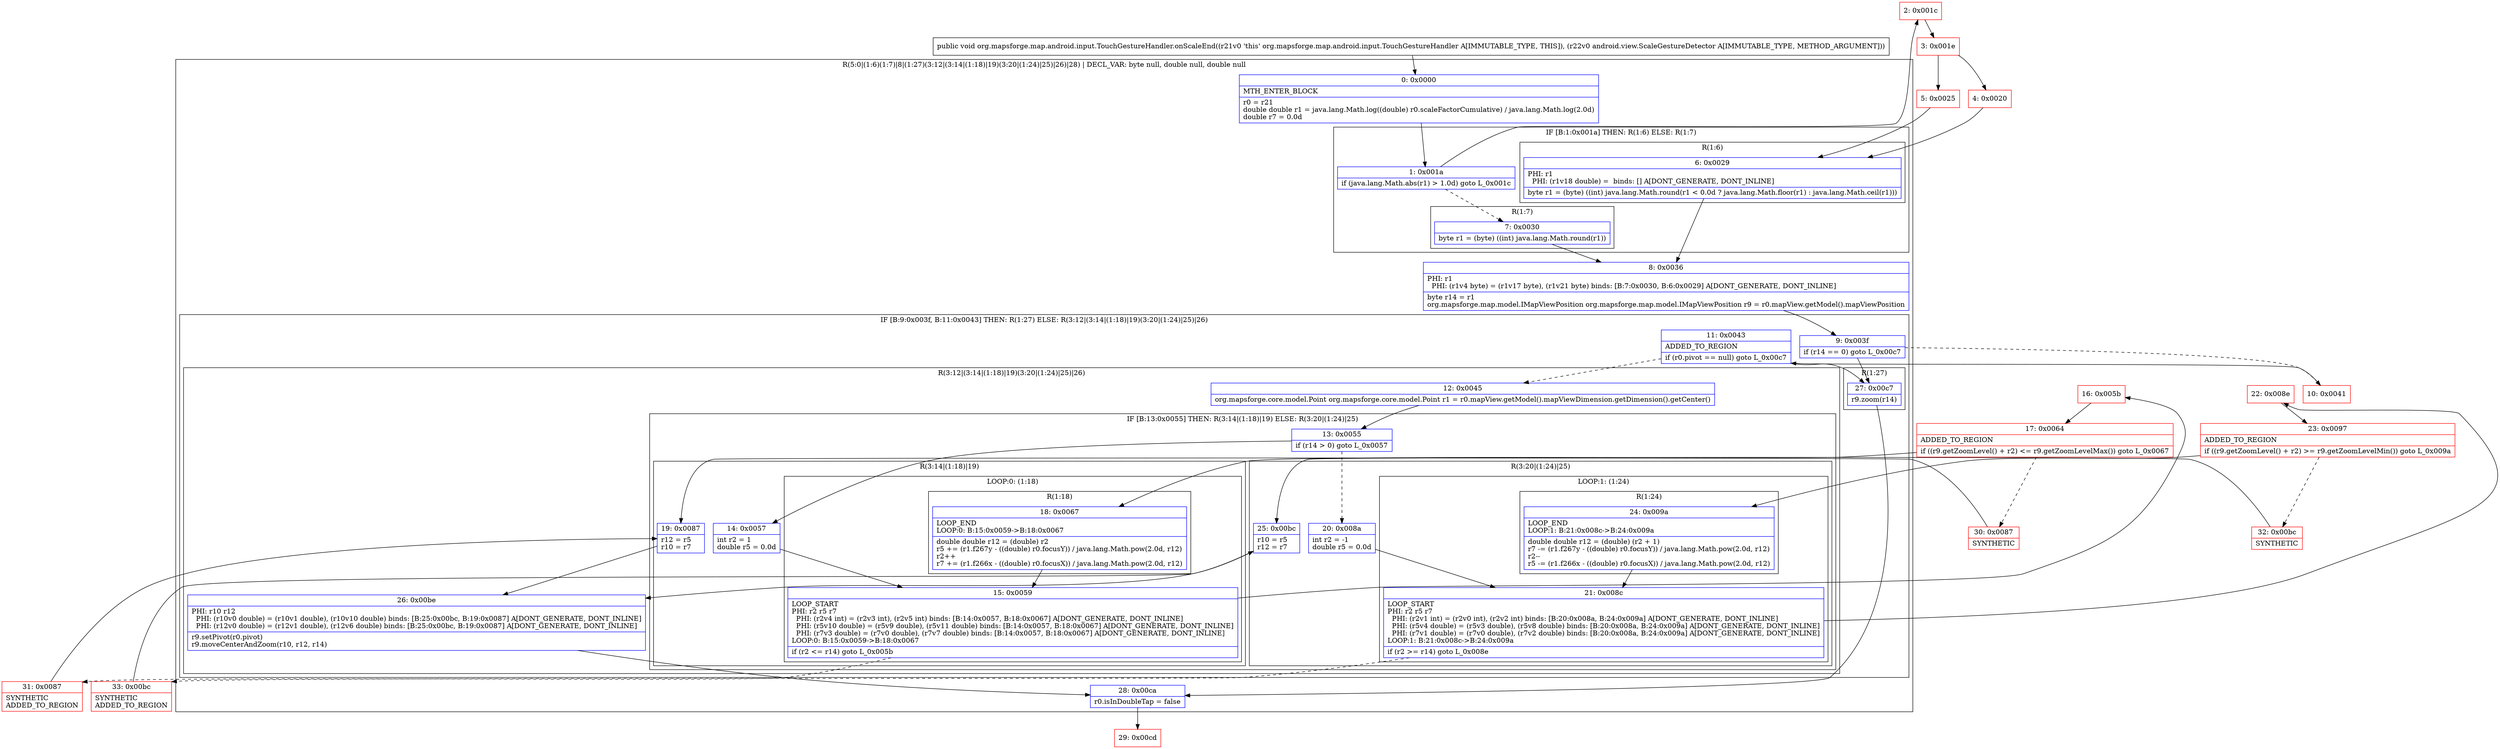 digraph "CFG fororg.mapsforge.map.android.input.TouchGestureHandler.onScaleEnd(Landroid\/view\/ScaleGestureDetector;)V" {
subgraph cluster_Region_773506356 {
label = "R(5:0|(1:6)(1:7)|8|(1:27)(3:12|(3:14|(1:18)|19)(3:20|(1:24)|25)|26)|28) | DECL_VAR: byte null, double null, double null\l";
node [shape=record,color=blue];
Node_0 [shape=record,label="{0\:\ 0x0000|MTH_ENTER_BLOCK\l|r0 = r21\ldouble double r1 = java.lang.Math.log((double) r0.scaleFactorCumulative) \/ java.lang.Math.log(2.0d)\ldouble r7 = 0.0d\l}"];
subgraph cluster_IfRegion_1809030877 {
label = "IF [B:1:0x001a] THEN: R(1:6) ELSE: R(1:7)";
node [shape=record,color=blue];
Node_1 [shape=record,label="{1\:\ 0x001a|if (java.lang.Math.abs(r1) \> 1.0d) goto L_0x001c\l}"];
subgraph cluster_Region_765426098 {
label = "R(1:6)";
node [shape=record,color=blue];
Node_6 [shape=record,label="{6\:\ 0x0029|PHI: r1 \l  PHI: (r1v18 double) =  binds: [] A[DONT_GENERATE, DONT_INLINE]\l|byte r1 = (byte) ((int) java.lang.Math.round(r1 \< 0.0d ? java.lang.Math.floor(r1) : java.lang.Math.ceil(r1)))\l}"];
}
subgraph cluster_Region_1735891618 {
label = "R(1:7)";
node [shape=record,color=blue];
Node_7 [shape=record,label="{7\:\ 0x0030|byte r1 = (byte) ((int) java.lang.Math.round(r1))\l}"];
}
}
Node_8 [shape=record,label="{8\:\ 0x0036|PHI: r1 \l  PHI: (r1v4 byte) = (r1v17 byte), (r1v21 byte) binds: [B:7:0x0030, B:6:0x0029] A[DONT_GENERATE, DONT_INLINE]\l|byte r14 = r1\lorg.mapsforge.map.model.IMapViewPosition org.mapsforge.map.model.IMapViewPosition r9 = r0.mapView.getModel().mapViewPosition\l}"];
subgraph cluster_IfRegion_483787109 {
label = "IF [B:9:0x003f, B:11:0x0043] THEN: R(1:27) ELSE: R(3:12|(3:14|(1:18)|19)(3:20|(1:24)|25)|26)";
node [shape=record,color=blue];
Node_9 [shape=record,label="{9\:\ 0x003f|if (r14 == 0) goto L_0x00c7\l}"];
Node_11 [shape=record,label="{11\:\ 0x0043|ADDED_TO_REGION\l|if (r0.pivot == null) goto L_0x00c7\l}"];
subgraph cluster_Region_2553398 {
label = "R(1:27)";
node [shape=record,color=blue];
Node_27 [shape=record,label="{27\:\ 0x00c7|r9.zoom(r14)\l}"];
}
subgraph cluster_Region_157538832 {
label = "R(3:12|(3:14|(1:18)|19)(3:20|(1:24)|25)|26)";
node [shape=record,color=blue];
Node_12 [shape=record,label="{12\:\ 0x0045|org.mapsforge.core.model.Point org.mapsforge.core.model.Point r1 = r0.mapView.getModel().mapViewDimension.getDimension().getCenter()\l}"];
subgraph cluster_IfRegion_1871950523 {
label = "IF [B:13:0x0055] THEN: R(3:14|(1:18)|19) ELSE: R(3:20|(1:24)|25)";
node [shape=record,color=blue];
Node_13 [shape=record,label="{13\:\ 0x0055|if (r14 \> 0) goto L_0x0057\l}"];
subgraph cluster_Region_1695746530 {
label = "R(3:14|(1:18)|19)";
node [shape=record,color=blue];
Node_14 [shape=record,label="{14\:\ 0x0057|int r2 = 1\ldouble r5 = 0.0d\l}"];
subgraph cluster_LoopRegion_305330866 {
label = "LOOP:0: (1:18)";
node [shape=record,color=blue];
Node_15 [shape=record,label="{15\:\ 0x0059|LOOP_START\lPHI: r2 r5 r7 \l  PHI: (r2v4 int) = (r2v3 int), (r2v5 int) binds: [B:14:0x0057, B:18:0x0067] A[DONT_GENERATE, DONT_INLINE]\l  PHI: (r5v10 double) = (r5v9 double), (r5v11 double) binds: [B:14:0x0057, B:18:0x0067] A[DONT_GENERATE, DONT_INLINE]\l  PHI: (r7v3 double) = (r7v0 double), (r7v7 double) binds: [B:14:0x0057, B:18:0x0067] A[DONT_GENERATE, DONT_INLINE]\lLOOP:0: B:15:0x0059\-\>B:18:0x0067\l|if (r2 \<= r14) goto L_0x005b\l}"];
subgraph cluster_Region_1752072257 {
label = "R(1:18)";
node [shape=record,color=blue];
Node_18 [shape=record,label="{18\:\ 0x0067|LOOP_END\lLOOP:0: B:15:0x0059\-\>B:18:0x0067\l|double double r12 = (double) r2\lr5 += (r1.f267y \- ((double) r0.focusY)) \/ java.lang.Math.pow(2.0d, r12)\lr2++\lr7 += (r1.f266x \- ((double) r0.focusX)) \/ java.lang.Math.pow(2.0d, r12)\l}"];
}
}
Node_19 [shape=record,label="{19\:\ 0x0087|r12 = r5\lr10 = r7\l}"];
}
subgraph cluster_Region_1055532567 {
label = "R(3:20|(1:24)|25)";
node [shape=record,color=blue];
Node_20 [shape=record,label="{20\:\ 0x008a|int r2 = \-1\ldouble r5 = 0.0d\l}"];
subgraph cluster_LoopRegion_1052974264 {
label = "LOOP:1: (1:24)";
node [shape=record,color=blue];
Node_21 [shape=record,label="{21\:\ 0x008c|LOOP_START\lPHI: r2 r5 r7 \l  PHI: (r2v1 int) = (r2v0 int), (r2v2 int) binds: [B:20:0x008a, B:24:0x009a] A[DONT_GENERATE, DONT_INLINE]\l  PHI: (r5v4 double) = (r5v3 double), (r5v8 double) binds: [B:20:0x008a, B:24:0x009a] A[DONT_GENERATE, DONT_INLINE]\l  PHI: (r7v1 double) = (r7v0 double), (r7v2 double) binds: [B:20:0x008a, B:24:0x009a] A[DONT_GENERATE, DONT_INLINE]\lLOOP:1: B:21:0x008c\-\>B:24:0x009a\l|if (r2 \>= r14) goto L_0x008e\l}"];
subgraph cluster_Region_532467741 {
label = "R(1:24)";
node [shape=record,color=blue];
Node_24 [shape=record,label="{24\:\ 0x009a|LOOP_END\lLOOP:1: B:21:0x008c\-\>B:24:0x009a\l|double double r12 = (double) (r2 + 1)\lr7 \-= (r1.f267y \- ((double) r0.focusY)) \/ java.lang.Math.pow(2.0d, r12)\lr2\-\-\lr5 \-= (r1.f266x \- ((double) r0.focusX)) \/ java.lang.Math.pow(2.0d, r12)\l}"];
}
}
Node_25 [shape=record,label="{25\:\ 0x00bc|r10 = r5\lr12 = r7\l}"];
}
}
Node_26 [shape=record,label="{26\:\ 0x00be|PHI: r10 r12 \l  PHI: (r10v0 double) = (r10v1 double), (r10v10 double) binds: [B:25:0x00bc, B:19:0x0087] A[DONT_GENERATE, DONT_INLINE]\l  PHI: (r12v0 double) = (r12v1 double), (r12v6 double) binds: [B:25:0x00bc, B:19:0x0087] A[DONT_GENERATE, DONT_INLINE]\l|r9.setPivot(r0.pivot)\lr9.moveCenterAndZoom(r10, r12, r14)\l}"];
}
}
Node_28 [shape=record,label="{28\:\ 0x00ca|r0.isInDoubleTap = false\l}"];
}
Node_2 [shape=record,color=red,label="{2\:\ 0x001c}"];
Node_3 [shape=record,color=red,label="{3\:\ 0x001e}"];
Node_4 [shape=record,color=red,label="{4\:\ 0x0020}"];
Node_5 [shape=record,color=red,label="{5\:\ 0x0025}"];
Node_10 [shape=record,color=red,label="{10\:\ 0x0041}"];
Node_16 [shape=record,color=red,label="{16\:\ 0x005b}"];
Node_17 [shape=record,color=red,label="{17\:\ 0x0064|ADDED_TO_REGION\l|if ((r9.getZoomLevel() + r2) \<= r9.getZoomLevelMax()) goto L_0x0067\l}"];
Node_22 [shape=record,color=red,label="{22\:\ 0x008e}"];
Node_23 [shape=record,color=red,label="{23\:\ 0x0097|ADDED_TO_REGION\l|if ((r9.getZoomLevel() + r2) \>= r9.getZoomLevelMin()) goto L_0x009a\l}"];
Node_29 [shape=record,color=red,label="{29\:\ 0x00cd}"];
Node_30 [shape=record,color=red,label="{30\:\ 0x0087|SYNTHETIC\l}"];
Node_31 [shape=record,color=red,label="{31\:\ 0x0087|SYNTHETIC\lADDED_TO_REGION\l}"];
Node_32 [shape=record,color=red,label="{32\:\ 0x00bc|SYNTHETIC\l}"];
Node_33 [shape=record,color=red,label="{33\:\ 0x00bc|SYNTHETIC\lADDED_TO_REGION\l}"];
MethodNode[shape=record,label="{public void org.mapsforge.map.android.input.TouchGestureHandler.onScaleEnd((r21v0 'this' org.mapsforge.map.android.input.TouchGestureHandler A[IMMUTABLE_TYPE, THIS]), (r22v0 android.view.ScaleGestureDetector A[IMMUTABLE_TYPE, METHOD_ARGUMENT])) }"];
MethodNode -> Node_0;
Node_0 -> Node_1;
Node_1 -> Node_2;
Node_1 -> Node_7[style=dashed];
Node_6 -> Node_8;
Node_7 -> Node_8;
Node_8 -> Node_9;
Node_9 -> Node_10[style=dashed];
Node_9 -> Node_27;
Node_11 -> Node_12[style=dashed];
Node_11 -> Node_27;
Node_27 -> Node_28;
Node_12 -> Node_13;
Node_13 -> Node_14;
Node_13 -> Node_20[style=dashed];
Node_14 -> Node_15;
Node_15 -> Node_16;
Node_15 -> Node_31[style=dashed];
Node_18 -> Node_15;
Node_19 -> Node_26;
Node_20 -> Node_21;
Node_21 -> Node_22;
Node_21 -> Node_33[style=dashed];
Node_24 -> Node_21;
Node_25 -> Node_26;
Node_26 -> Node_28;
Node_28 -> Node_29;
Node_2 -> Node_3;
Node_3 -> Node_4;
Node_3 -> Node_5;
Node_4 -> Node_6;
Node_5 -> Node_6;
Node_10 -> Node_11;
Node_16 -> Node_17;
Node_17 -> Node_18;
Node_17 -> Node_30[style=dashed];
Node_22 -> Node_23;
Node_23 -> Node_24;
Node_23 -> Node_32[style=dashed];
Node_30 -> Node_19;
Node_31 -> Node_19;
Node_32 -> Node_25;
Node_33 -> Node_25;
}

